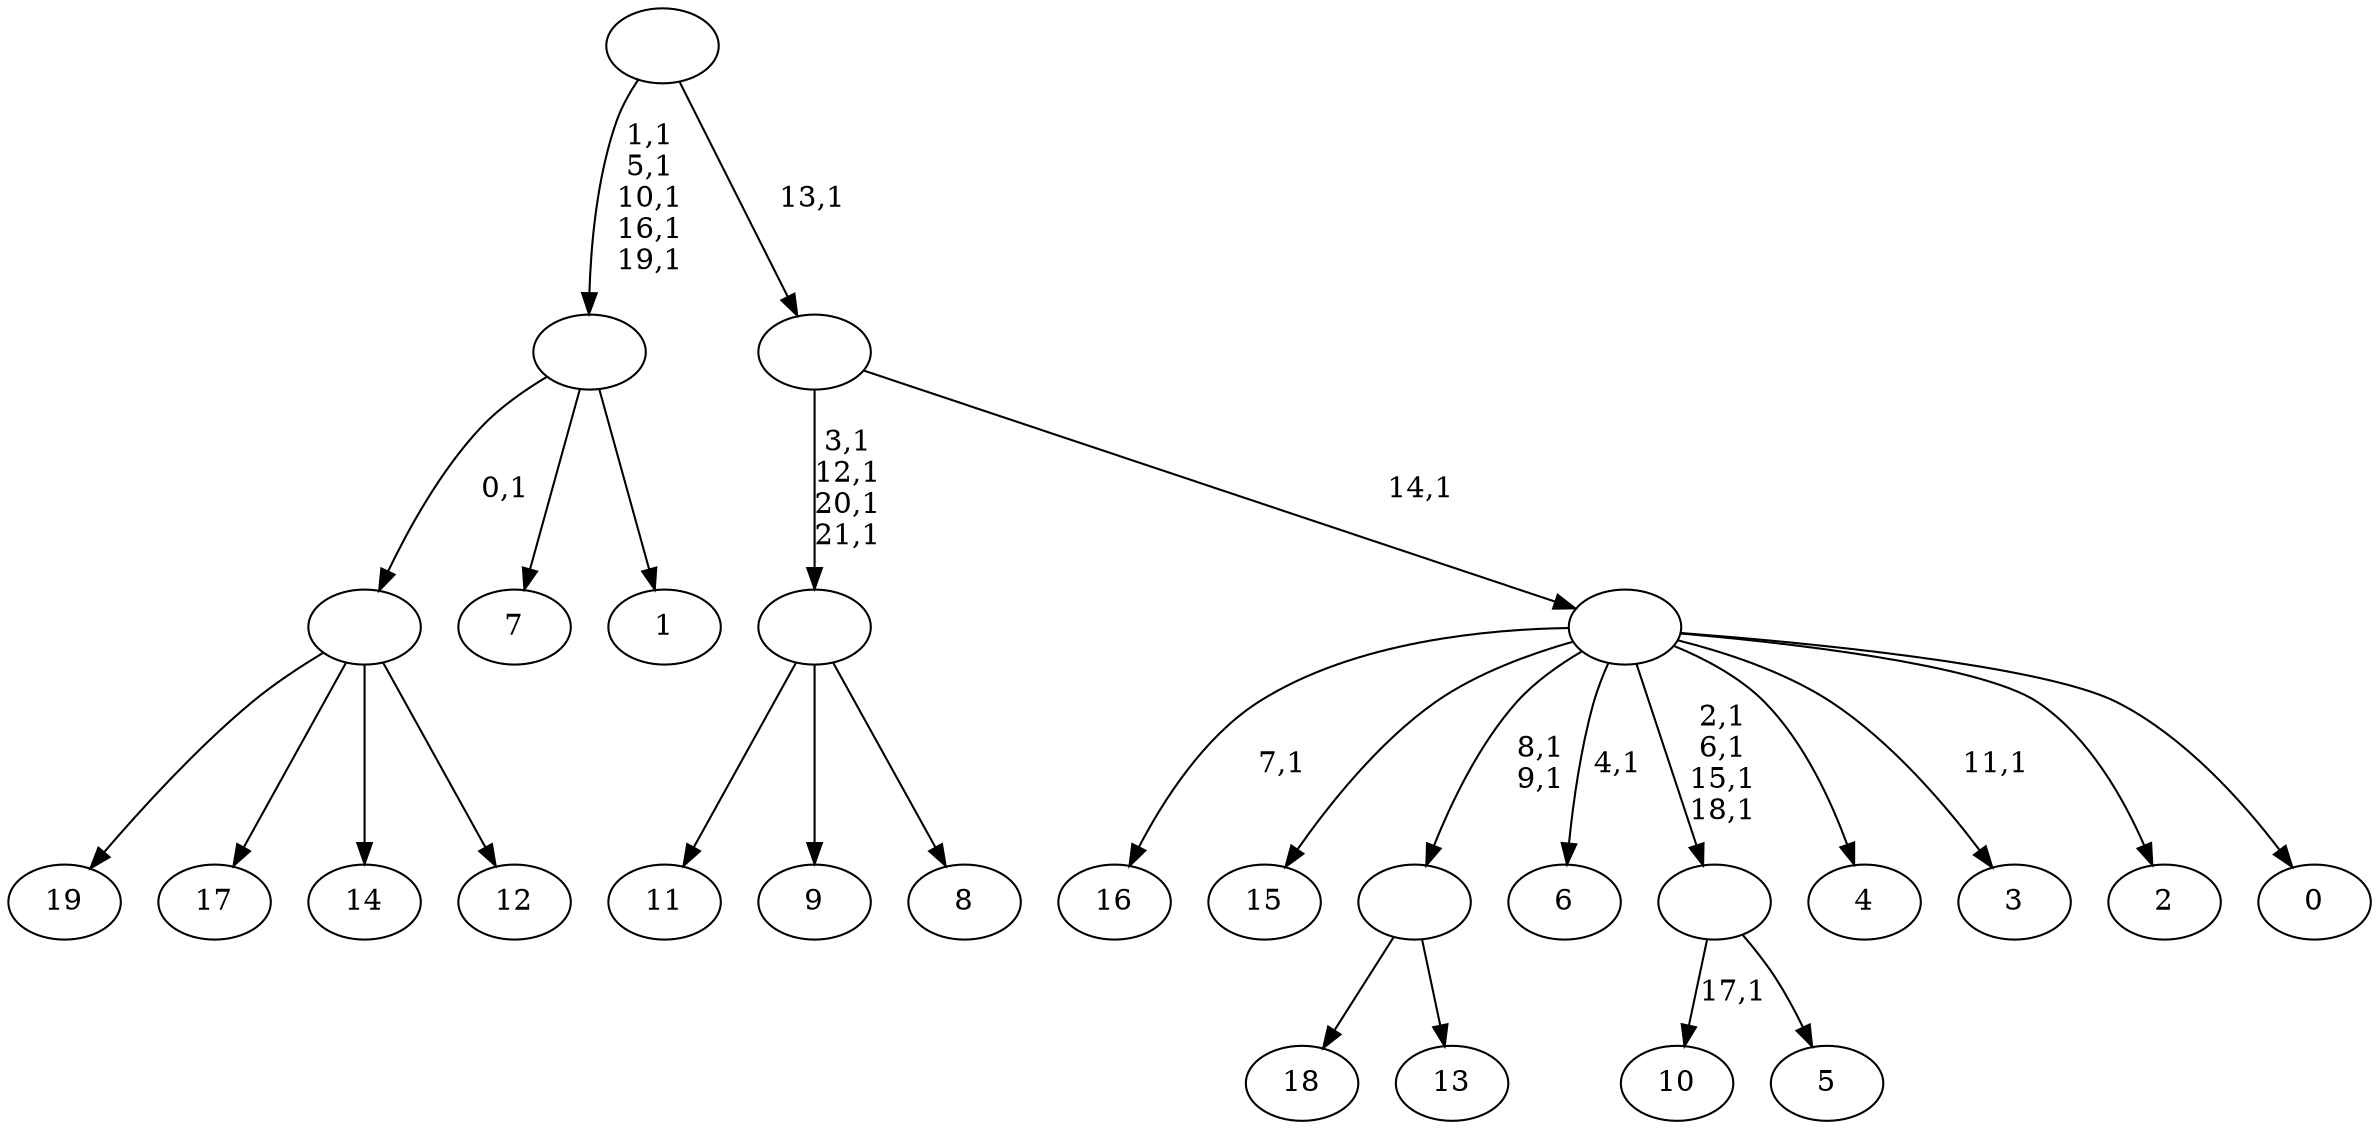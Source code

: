 digraph T {
	42 [label="19"]
	41 [label="18"]
	40 [label="17"]
	39 [label="16"]
	37 [label="15"]
	36 [label="14"]
	35 [label="13"]
	34 [label=""]
	32 [label="12"]
	31 [label=""]
	30 [label="11"]
	29 [label="10"]
	27 [label="9"]
	26 [label="8"]
	25 [label=""]
	21 [label="7"]
	20 [label="6"]
	18 [label="5"]
	17 [label=""]
	13 [label="4"]
	12 [label="3"]
	10 [label="2"]
	9 [label="1"]
	8 [label=""]
	3 [label="0"]
	2 [label=""]
	1 [label=""]
	0 [label=""]
	34 -> 41 [label=""]
	34 -> 35 [label=""]
	31 -> 42 [label=""]
	31 -> 40 [label=""]
	31 -> 36 [label=""]
	31 -> 32 [label=""]
	25 -> 30 [label=""]
	25 -> 27 [label=""]
	25 -> 26 [label=""]
	17 -> 29 [label="17,1"]
	17 -> 18 [label=""]
	8 -> 31 [label="0,1"]
	8 -> 21 [label=""]
	8 -> 9 [label=""]
	2 -> 12 [label="11,1"]
	2 -> 17 [label="2,1\n6,1\n15,1\n18,1"]
	2 -> 20 [label="4,1"]
	2 -> 34 [label="8,1\n9,1"]
	2 -> 39 [label="7,1"]
	2 -> 37 [label=""]
	2 -> 13 [label=""]
	2 -> 10 [label=""]
	2 -> 3 [label=""]
	1 -> 25 [label="3,1\n12,1\n20,1\n21,1"]
	1 -> 2 [label="14,1"]
	0 -> 8 [label="1,1\n5,1\n10,1\n16,1\n19,1"]
	0 -> 1 [label="13,1"]
}
